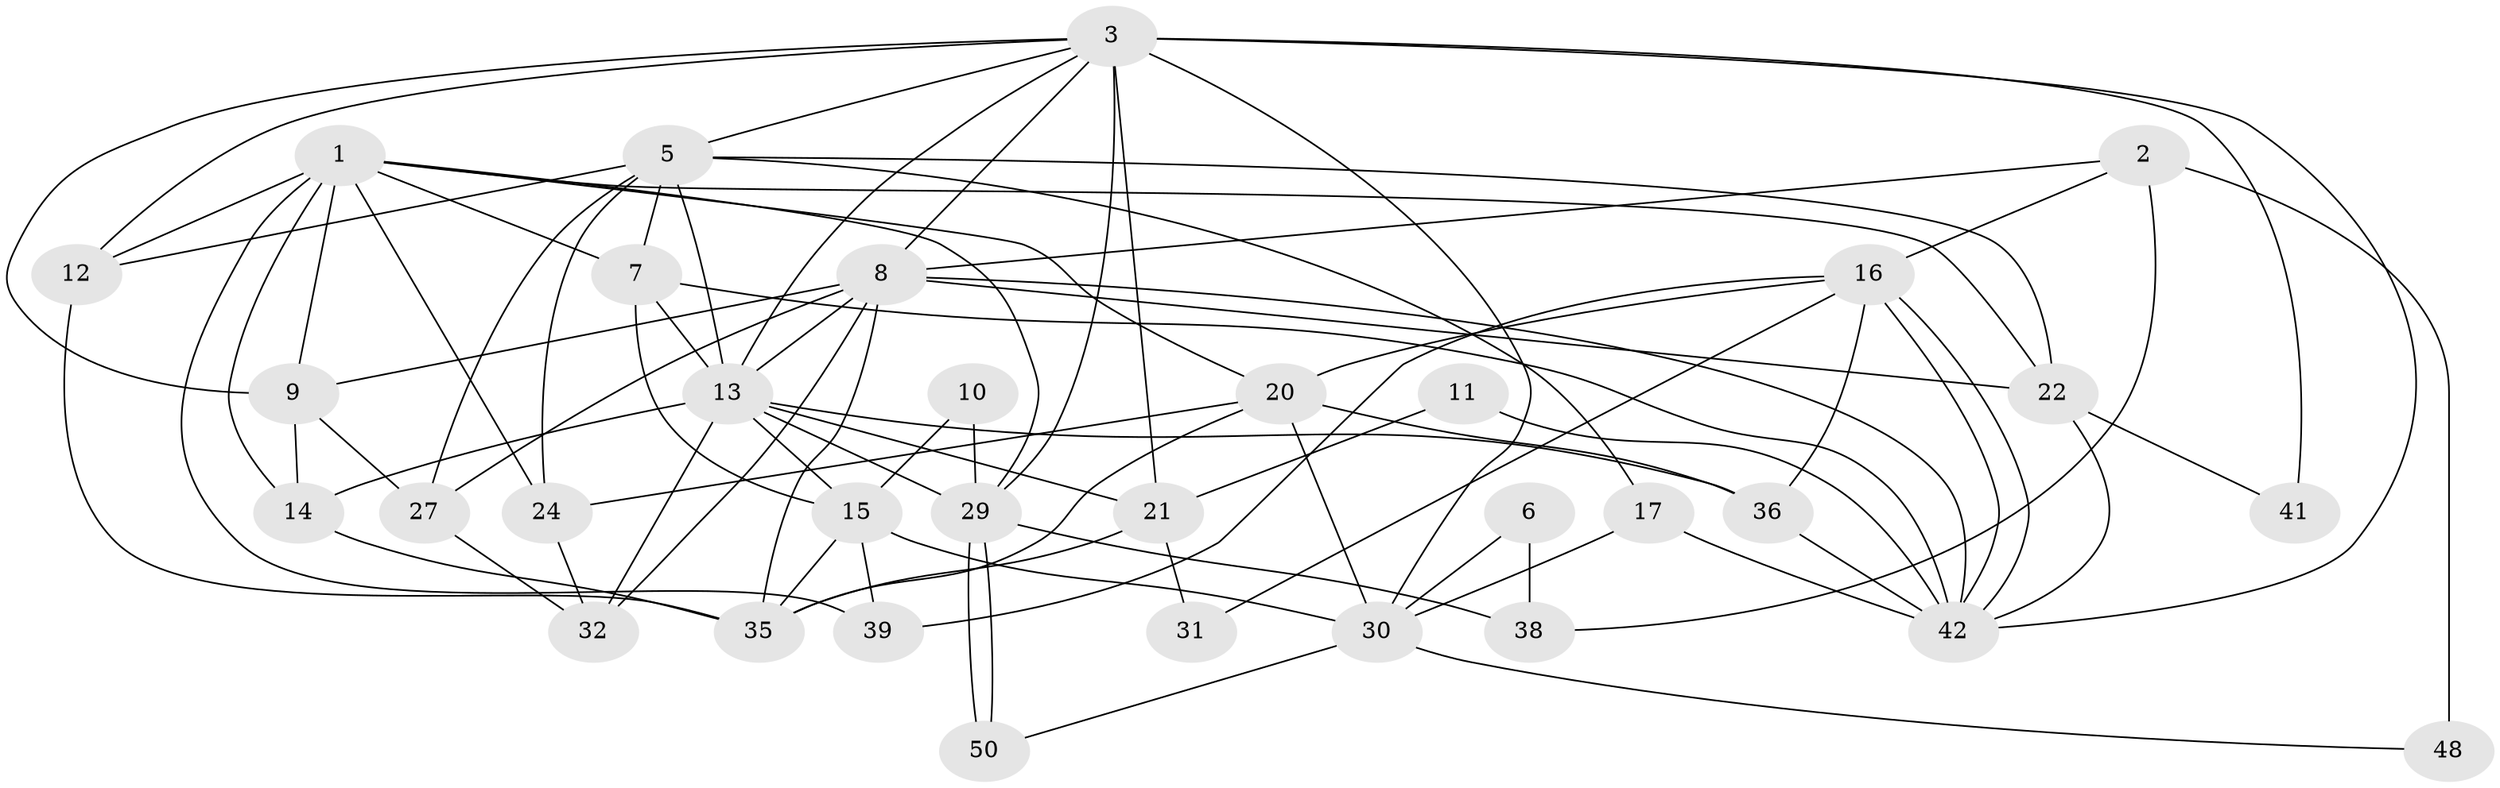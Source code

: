 // original degree distribution, {9: 0.018518518518518517, 3: 0.3148148148148148, 6: 0.09259259259259259, 5: 0.2222222222222222, 2: 0.14814814814814814, 4: 0.16666666666666666, 7: 0.037037037037037035}
// Generated by graph-tools (version 1.1) at 2025/42/03/06/25 10:42:00]
// undirected, 33 vertices, 83 edges
graph export_dot {
graph [start="1"]
  node [color=gray90,style=filled];
  1 [super="+33"];
  2 [super="+18"];
  3 [super="+4"];
  5 [super="+43"];
  6;
  7 [super="+46"];
  8 [super="+25"];
  9 [super="+52"];
  10;
  11;
  12 [super="+26"];
  13 [super="+28"];
  14 [super="+19"];
  15 [super="+44"];
  16 [super="+34"];
  17;
  20 [super="+23"];
  21 [super="+54"];
  22;
  24 [super="+40"];
  27 [super="+49"];
  29 [super="+47"];
  30 [super="+45"];
  31;
  32;
  35 [super="+51"];
  36 [super="+37"];
  38;
  39;
  41;
  42 [super="+53"];
  48;
  50;
  1 -- 9 [weight=2];
  1 -- 14;
  1 -- 22;
  1 -- 24;
  1 -- 20;
  1 -- 12;
  1 -- 39;
  1 -- 29;
  1 -- 7;
  2 -- 48 [weight=2];
  2 -- 8;
  2 -- 16;
  2 -- 38;
  3 -- 5;
  3 -- 13;
  3 -- 21;
  3 -- 41;
  3 -- 42;
  3 -- 12;
  3 -- 30;
  3 -- 8;
  3 -- 29;
  3 -- 9;
  5 -- 13;
  5 -- 12;
  5 -- 17;
  5 -- 22;
  5 -- 27;
  5 -- 24;
  5 -- 7;
  6 -- 38;
  6 -- 30;
  7 -- 13;
  7 -- 42;
  7 -- 15;
  8 -- 32;
  8 -- 9;
  8 -- 22;
  8 -- 35;
  8 -- 13;
  8 -- 42;
  8 -- 27;
  9 -- 14;
  9 -- 27;
  10 -- 15;
  10 -- 29;
  11 -- 21;
  11 -- 42;
  12 -- 35;
  13 -- 32;
  13 -- 36;
  13 -- 21;
  13 -- 15;
  13 -- 29;
  13 -- 14;
  14 -- 35;
  15 -- 30 [weight=2];
  15 -- 39;
  15 -- 35;
  16 -- 42;
  16 -- 42;
  16 -- 20;
  16 -- 39;
  16 -- 31;
  16 -- 36;
  17 -- 42;
  17 -- 30;
  20 -- 24;
  20 -- 35;
  20 -- 30;
  20 -- 36;
  21 -- 31;
  21 -- 35;
  22 -- 41;
  22 -- 42;
  24 -- 32;
  27 -- 32;
  29 -- 50;
  29 -- 50;
  29 -- 38;
  30 -- 48;
  30 -- 50;
  36 -- 42 [weight=2];
}
